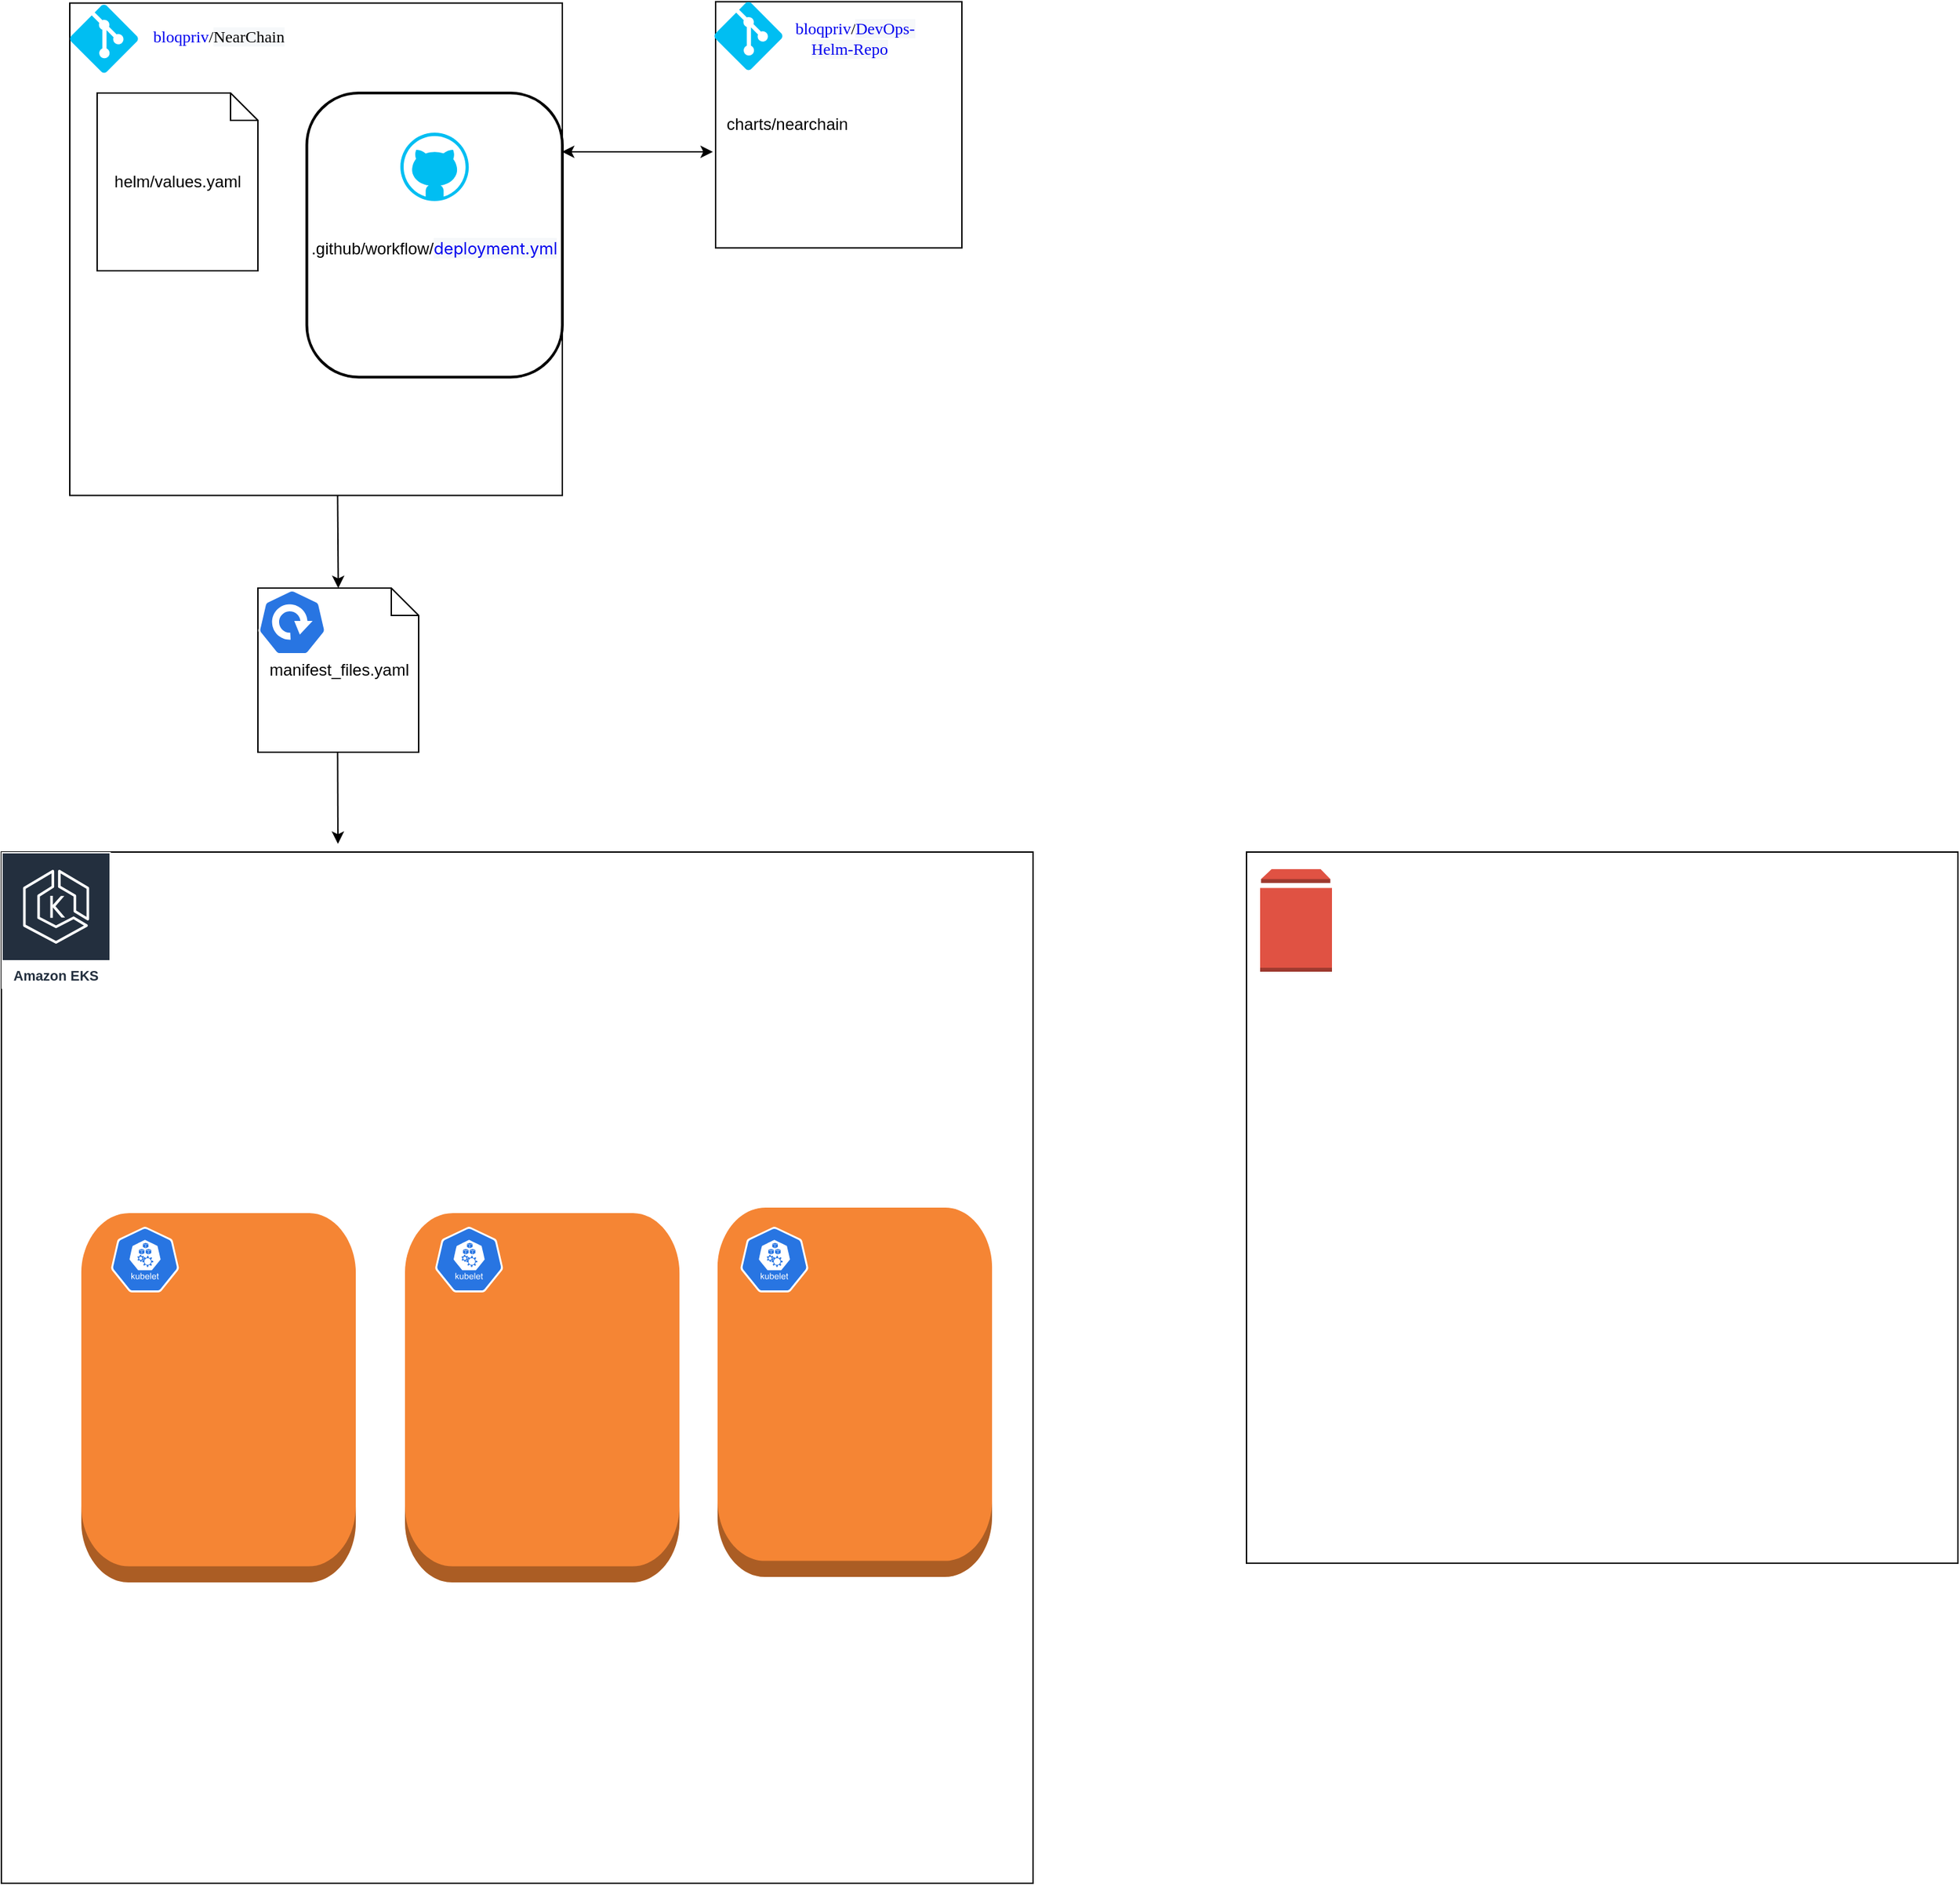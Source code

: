 <mxfile version="21.0.2" type="github">
  <diagram name="Page-1" id="bUGEWYbrpgy6-oKy8Pk6">
    <mxGraphModel dx="2049" dy="1107" grid="1" gridSize="10" guides="1" tooltips="1" connect="1" arrows="1" fold="1" page="1" pageScale="1" pageWidth="850" pageHeight="1100" math="0" shadow="0">
      <root>
        <mxCell id="0" />
        <mxCell id="1" parent="0" />
        <mxCell id="_0oh639qVl28FQ6klio6-56" value="" style="whiteSpace=wrap;html=1;aspect=fixed;" vertex="1" parent="1">
          <mxGeometry x="940" y="646" width="520" height="520" as="geometry" />
        </mxCell>
        <mxCell id="_0oh639qVl28FQ6klio6-42" value="" style="whiteSpace=wrap;html=1;aspect=fixed;" vertex="1" parent="1">
          <mxGeometry x="30" y="646" width="754" height="754" as="geometry" />
        </mxCell>
        <mxCell id="_0oh639qVl28FQ6klio6-34" value="manifest_files.yaml" style="shape=note;size=20;whiteSpace=wrap;html=1;" vertex="1" parent="1">
          <mxGeometry x="217.5" y="453" width="117.5" height="120" as="geometry" />
        </mxCell>
        <mxCell id="_0oh639qVl28FQ6klio6-13" value="" style="whiteSpace=wrap;html=1;aspect=fixed;" vertex="1" parent="1">
          <mxGeometry x="552" y="24.25" width="180" height="180" as="geometry" />
        </mxCell>
        <mxCell id="_0oh639qVl28FQ6klio6-2" value="" style="whiteSpace=wrap;html=1;aspect=fixed;" vertex="1" parent="1">
          <mxGeometry x="80" y="25.25" width="360" height="360" as="geometry" />
        </mxCell>
        <mxCell id="_0oh639qVl28FQ6klio6-11" value="" style="rounded=1;whiteSpace=wrap;html=1;absoluteArcSize=1;arcSize=76;strokeWidth=2;" vertex="1" parent="1">
          <mxGeometry x="253.25" y="91" width="186.75" height="207.75" as="geometry" />
        </mxCell>
        <mxCell id="_0oh639qVl28FQ6klio6-1" value="" style="verticalLabelPosition=bottom;html=1;verticalAlign=top;align=center;strokeColor=none;fillColor=#00BEF2;shape=mxgraph.azure.github_code;pointerEvents=1;" vertex="1" parent="1">
          <mxGeometry x="321.63" y="120" width="50" height="50" as="geometry" />
        </mxCell>
        <mxCell id="_0oh639qVl28FQ6klio6-8" value="" style="verticalLabelPosition=bottom;html=1;verticalAlign=top;align=center;strokeColor=none;fillColor=#00BEF2;shape=mxgraph.azure.git_repository;" vertex="1" parent="1">
          <mxGeometry x="80" y="26.25" width="50" height="50" as="geometry" />
        </mxCell>
        <mxCell id="_0oh639qVl28FQ6klio6-9" value="" style="verticalLabelPosition=bottom;html=1;verticalAlign=top;align=center;strokeColor=none;fillColor=#00BEF2;shape=mxgraph.azure.git_repository;" vertex="1" parent="1">
          <mxGeometry x="551" y="24.25" width="50" height="50" as="geometry" />
        </mxCell>
        <mxCell id="_0oh639qVl28FQ6klio6-14" value="&lt;p&gt;&lt;font face=&quot;Verdana&quot; style=&quot;font-size: 12px;&quot;&gt;&lt;a style=&quot;box-sizing: border-box; background-color: transparent; text-decoration-line: none;&quot; href=&quot;https://github.com/bloqpriv&quot; data-octo-dimensions=&quot;link_type:self&quot; data-octo-click=&quot;hovercard-link-click&quot; data-hovercard-url=&quot;/orgs/bloqpriv/hovercard&quot; data-hovercard-type=&quot;organization&quot; rel=&quot;author&quot; class=&quot;url fn&quot;&gt;bloqpriv&lt;/a&gt;/&lt;span style=&quot;box-sizing: border-box; color: rgb(36, 41, 47); text-align: start; background-color: rgb(246, 248, 250); align-self: stretch !important; margin-right: var(--base-size-8, 8px)  !important;&quot; class=&quot;mr-2 flex-self-stretch&quot;&gt;&lt;a style=&quot;box-sizing: border-box; background-color: transparent; text-decoration-line: none;&quot; href=&quot;https://github.com/bloqpriv/DevOps-Helm-Repo&quot; data-turbo-frame=&quot;repo-content-turbo-frame&quot; data-pjax=&quot;#repo-content-pjax-container&quot;&gt;DevOps-Helm-Repo&lt;/a&gt;&lt;/span&gt;&lt;/font&gt;&lt;/p&gt;" style="text;html=1;strokeColor=none;fillColor=none;align=center;verticalAlign=middle;whiteSpace=wrap;rounded=0;" vertex="1" parent="1">
          <mxGeometry x="600" y="36.25" width="107.5" height="30" as="geometry" />
        </mxCell>
        <mxCell id="_0oh639qVl28FQ6klio6-17" value="&lt;p style=&quot;text-align: start;&quot;&gt;&lt;font style=&quot;font-size: 12px;&quot; face=&quot;Verdana&quot;&gt;&lt;a class=&quot;url fn&quot; rel=&quot;author&quot; data-hovercard-type=&quot;organization&quot; data-hovercard-url=&quot;/orgs/bloqpriv/hovercard&quot; data-octo-click=&quot;hovercard-link-click&quot; data-octo-dimensions=&quot;link_type:self&quot; href=&quot;https://github.com/bloqpriv&quot; style=&quot;box-sizing: border-box; background-color: transparent; text-decoration-line: none;&quot;&gt;bloqpriv&lt;/a&gt;/&lt;span style=&quot;background-color: rgb(246, 248, 250);&quot;&gt;NearChain&lt;/span&gt;&lt;/font&gt;&lt;/p&gt;" style="text;html=1;strokeColor=none;fillColor=none;align=center;verticalAlign=middle;whiteSpace=wrap;rounded=0;" vertex="1" parent="1">
          <mxGeometry x="135" y="35.25" width="107.5" height="30" as="geometry" />
        </mxCell>
        <mxCell id="_0oh639qVl28FQ6klio6-18" value="charts/nearchain" style="text;html=1;strokeColor=none;fillColor=none;align=center;verticalAlign=middle;whiteSpace=wrap;rounded=0;" vertex="1" parent="1">
          <mxGeometry x="551.88" y="98.63" width="105" height="30" as="geometry" />
        </mxCell>
        <mxCell id="_0oh639qVl28FQ6klio6-29" value=".github/workflow/&lt;a style=&quot;box-sizing: border-box; background-color: rgb(246, 248, 250); text-decoration-line: none; font-family: -apple-system, &amp;quot;system-ui&amp;quot;, &amp;quot;Segoe UI&amp;quot;, &amp;quot;Noto Sans&amp;quot;, Helvetica, Arial, sans-serif, &amp;quot;Apple Color Emoji&amp;quot;, &amp;quot;Segoe UI Emoji&amp;quot;; text-align: start;&quot; href=&quot;https://github.com/bloqpriv/near-chain/blob/main/.github/workflows/deployment.yml&quot; data-turbo-frame=&quot;repo-content-turbo-frame&quot; title=&quot;deployment.yml&quot; class=&quot;js-navigation-open Link--primary&quot;&gt;&lt;font style=&quot;font-size: 12px;&quot;&gt;deployment.yml&lt;/font&gt;&lt;/a&gt;" style="text;html=1;strokeColor=none;fillColor=none;align=center;verticalAlign=middle;whiteSpace=wrap;rounded=0;" vertex="1" parent="1">
          <mxGeometry x="294.12" y="190.25" width="105" height="30" as="geometry" />
        </mxCell>
        <mxCell id="_0oh639qVl28FQ6klio6-32" value="" style="sketch=0;html=1;dashed=0;whitespace=wrap;fillColor=#2875E2;strokeColor=#ffffff;points=[[0.005,0.63,0],[0.1,0.2,0],[0.9,0.2,0],[0.5,0,0],[0.995,0.63,0],[0.72,0.99,0],[0.5,1,0],[0.28,0.99,0]];verticalLabelPosition=bottom;align=center;verticalAlign=top;shape=mxgraph.kubernetes.icon;prIcon=deploy" vertex="1" parent="1">
          <mxGeometry x="217.5" y="454" width="50" height="48" as="geometry" />
        </mxCell>
        <mxCell id="_0oh639qVl28FQ6klio6-36" value="helm/values.yaml" style="shape=note;size=20;whiteSpace=wrap;html=1;" vertex="1" parent="1">
          <mxGeometry x="100" y="91" width="117.5" height="130" as="geometry" />
        </mxCell>
        <mxCell id="_0oh639qVl28FQ6klio6-35" value="" style="shape=image;html=1;verticalAlign=top;verticalLabelPosition=bottom;labelBackgroundColor=#ffffff;imageAspect=0;aspect=fixed;image=https://cdn1.iconfinder.com/data/icons/bootstrap-vol-3/16/filetype-yml-128.png" vertex="1" parent="1">
          <mxGeometry x="129.38" y="91" width="50" height="50" as="geometry" />
        </mxCell>
        <mxCell id="_0oh639qVl28FQ6klio6-41" value="Amazon EKS" style="sketch=0;outlineConnect=0;fontColor=#232F3E;gradientColor=none;strokeColor=#ffffff;fillColor=#232F3E;dashed=0;verticalLabelPosition=middle;verticalAlign=bottom;align=center;html=1;whiteSpace=wrap;fontSize=10;fontStyle=1;spacing=3;shape=mxgraph.aws4.productIcon;prIcon=mxgraph.aws4.eks;" vertex="1" parent="1">
          <mxGeometry x="30" y="646" width="80" height="100" as="geometry" />
        </mxCell>
        <mxCell id="_0oh639qVl28FQ6klio6-49" value="" style="outlineConnect=0;dashed=0;verticalLabelPosition=bottom;verticalAlign=top;align=center;html=1;shape=mxgraph.aws3.instance;fillColor=#F58534;gradientColor=none;" vertex="1" parent="1">
          <mxGeometry x="88.44" y="910" width="200.62" height="270" as="geometry" />
        </mxCell>
        <mxCell id="_0oh639qVl28FQ6klio6-46" value="" style="sketch=0;html=1;dashed=0;whitespace=wrap;fillColor=#2875E2;strokeColor=#ffffff;points=[[0.005,0.63,0],[0.1,0.2,0],[0.9,0.2,0],[0.5,0,0],[0.995,0.63,0],[0.72,0.99,0],[0.5,1,0],[0.28,0.99,0]];verticalLabelPosition=bottom;align=center;verticalAlign=top;shape=mxgraph.kubernetes.icon;prIcon=kubelet" vertex="1" parent="1">
          <mxGeometry x="110" y="920" width="50" height="48" as="geometry" />
        </mxCell>
        <mxCell id="_0oh639qVl28FQ6klio6-50" value="" style="outlineConnect=0;dashed=0;verticalLabelPosition=bottom;verticalAlign=top;align=center;html=1;shape=mxgraph.aws3.instance;fillColor=#F58534;gradientColor=none;" vertex="1" parent="1">
          <mxGeometry x="325" y="910" width="200.62" height="270" as="geometry" />
        </mxCell>
        <mxCell id="_0oh639qVl28FQ6klio6-45" value="" style="sketch=0;html=1;dashed=0;whitespace=wrap;fillColor=#2875E2;strokeColor=#ffffff;points=[[0.005,0.63,0],[0.1,0.2,0],[0.9,0.2,0],[0.5,0,0],[0.995,0.63,0],[0.72,0.99,0],[0.5,1,0],[0.28,0.99,0]];verticalLabelPosition=bottom;align=center;verticalAlign=top;shape=mxgraph.kubernetes.icon;prIcon=kubelet" vertex="1" parent="1">
          <mxGeometry x="346.88" y="920" width="50" height="48" as="geometry" />
        </mxCell>
        <mxCell id="_0oh639qVl28FQ6klio6-51" value="" style="outlineConnect=0;dashed=0;verticalLabelPosition=bottom;verticalAlign=top;align=center;html=1;shape=mxgraph.aws3.instance;fillColor=#F58534;gradientColor=none;" vertex="1" parent="1">
          <mxGeometry x="553.44" y="906" width="200.62" height="270" as="geometry" />
        </mxCell>
        <mxCell id="_0oh639qVl28FQ6klio6-47" value="" style="sketch=0;html=1;dashed=0;whitespace=wrap;fillColor=#2875E2;strokeColor=#ffffff;points=[[0.005,0.63,0],[0.1,0.2,0],[0.9,0.2,0],[0.5,0,0],[0.995,0.63,0],[0.72,0.99,0],[0.5,1,0],[0.28,0.99,0]];verticalLabelPosition=bottom;align=center;verticalAlign=top;shape=mxgraph.kubernetes.icon;prIcon=kubelet" vertex="1" parent="1">
          <mxGeometry x="570" y="920" width="50" height="48" as="geometry" />
        </mxCell>
        <mxCell id="_0oh639qVl28FQ6klio6-52" value="" style="outlineConnect=0;dashed=0;verticalLabelPosition=bottom;verticalAlign=top;align=center;html=1;shape=mxgraph.aws3.volume;fillColor=#E05243;gradientColor=none;" vertex="1" parent="1">
          <mxGeometry x="950" y="658.5" width="52.5" height="75" as="geometry" />
        </mxCell>
        <mxCell id="_0oh639qVl28FQ6klio6-53" value="" style="endArrow=classic;startArrow=classic;html=1;rounded=0;" edge="1" parent="1">
          <mxGeometry width="50" height="50" relative="1" as="geometry">
            <mxPoint x="439.75" y="134" as="sourcePoint" />
            <mxPoint x="550" y="134" as="targetPoint" />
            <Array as="points">
              <mxPoint x="500" y="134" />
            </Array>
          </mxGeometry>
        </mxCell>
        <mxCell id="_0oh639qVl28FQ6klio6-54" value="" style="endArrow=classic;html=1;rounded=0;entryX=0.5;entryY=0;entryDx=0;entryDy=0;entryPerimeter=0;" edge="1" parent="1" target="_0oh639qVl28FQ6klio6-34">
          <mxGeometry width="50" height="50" relative="1" as="geometry">
            <mxPoint x="275.75" y="385.25" as="sourcePoint" />
            <mxPoint x="275.87" y="445.25" as="targetPoint" />
          </mxGeometry>
        </mxCell>
        <mxCell id="_0oh639qVl28FQ6klio6-55" value="" style="endArrow=classic;html=1;rounded=0;" edge="1" parent="1">
          <mxGeometry width="50" height="50" relative="1" as="geometry">
            <mxPoint x="275.75" y="573" as="sourcePoint" />
            <mxPoint x="276" y="640" as="targetPoint" />
          </mxGeometry>
        </mxCell>
      </root>
    </mxGraphModel>
  </diagram>
</mxfile>

